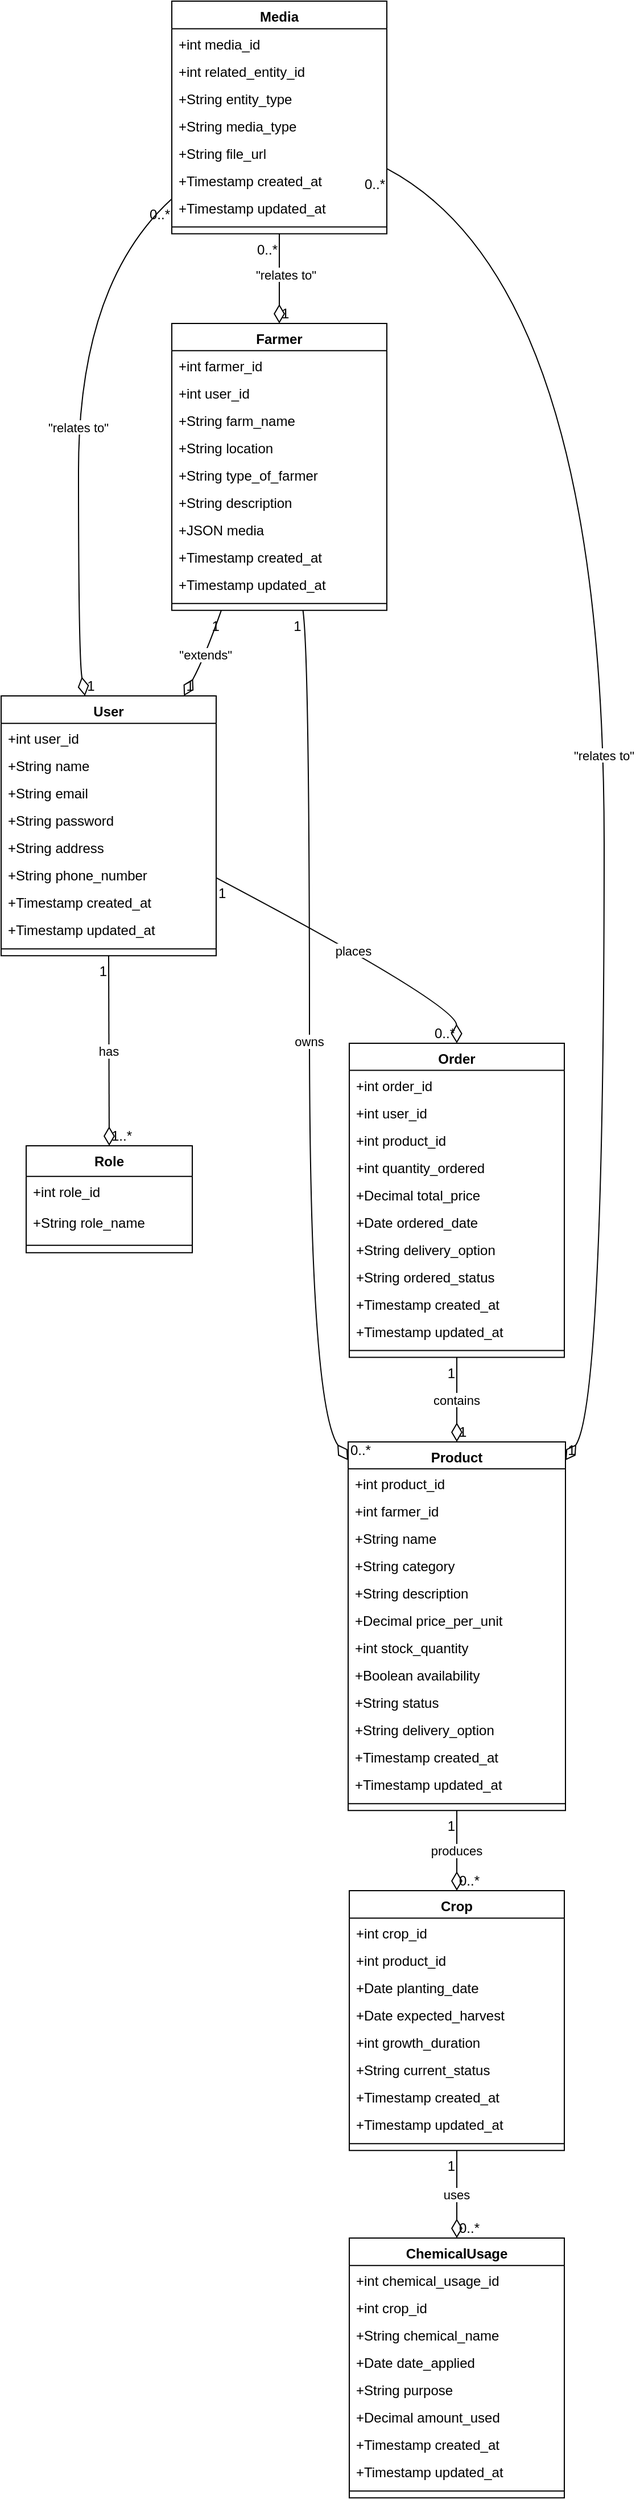 <mxfile version="24.8.0">
  <diagram name="Page-1" id="ghGs1HB1qicQgcvRpp9M">
    <mxGraphModel dx="1500" dy="796" grid="1" gridSize="10" guides="1" tooltips="1" connect="1" arrows="1" fold="1" page="1" pageScale="1" pageWidth="850" pageHeight="1100" math="0" shadow="0">
      <root>
        <mxCell id="0" />
        <mxCell id="1" parent="0" />
        <mxCell id="zw1SAavDIwvE712rOxfx-1" value="User" style="swimlane;fontStyle=1;align=center;verticalAlign=top;childLayout=stackLayout;horizontal=1;startSize=24.063;horizontalStack=0;resizeParent=1;resizeParentMax=0;resizeLast=0;collapsible=0;marginBottom=0;" vertex="1" parent="1">
          <mxGeometry x="20" y="630" width="189" height="228.063" as="geometry" />
        </mxCell>
        <mxCell id="zw1SAavDIwvE712rOxfx-2" value="+int user_id" style="text;strokeColor=none;fillColor=none;align=left;verticalAlign=top;spacingLeft=4;spacingRight=4;overflow=hidden;rotatable=0;points=[[0,0.5],[1,0.5]];portConstraint=eastwest;" vertex="1" parent="zw1SAavDIwvE712rOxfx-1">
          <mxGeometry y="24.063" width="189" height="24" as="geometry" />
        </mxCell>
        <mxCell id="zw1SAavDIwvE712rOxfx-3" value="+String name" style="text;strokeColor=none;fillColor=none;align=left;verticalAlign=top;spacingLeft=4;spacingRight=4;overflow=hidden;rotatable=0;points=[[0,0.5],[1,0.5]];portConstraint=eastwest;" vertex="1" parent="zw1SAavDIwvE712rOxfx-1">
          <mxGeometry y="48.063" width="189" height="24" as="geometry" />
        </mxCell>
        <mxCell id="zw1SAavDIwvE712rOxfx-4" value="+String email" style="text;strokeColor=none;fillColor=none;align=left;verticalAlign=top;spacingLeft=4;spacingRight=4;overflow=hidden;rotatable=0;points=[[0,0.5],[1,0.5]];portConstraint=eastwest;" vertex="1" parent="zw1SAavDIwvE712rOxfx-1">
          <mxGeometry y="72.063" width="189" height="24" as="geometry" />
        </mxCell>
        <mxCell id="zw1SAavDIwvE712rOxfx-5" value="+String password" style="text;strokeColor=none;fillColor=none;align=left;verticalAlign=top;spacingLeft=4;spacingRight=4;overflow=hidden;rotatable=0;points=[[0,0.5],[1,0.5]];portConstraint=eastwest;" vertex="1" parent="zw1SAavDIwvE712rOxfx-1">
          <mxGeometry y="96.063" width="189" height="24" as="geometry" />
        </mxCell>
        <mxCell id="zw1SAavDIwvE712rOxfx-6" value="+String address" style="text;strokeColor=none;fillColor=none;align=left;verticalAlign=top;spacingLeft=4;spacingRight=4;overflow=hidden;rotatable=0;points=[[0,0.5],[1,0.5]];portConstraint=eastwest;" vertex="1" parent="zw1SAavDIwvE712rOxfx-1">
          <mxGeometry y="120.063" width="189" height="24" as="geometry" />
        </mxCell>
        <mxCell id="zw1SAavDIwvE712rOxfx-7" value="+String phone_number" style="text;strokeColor=none;fillColor=none;align=left;verticalAlign=top;spacingLeft=4;spacingRight=4;overflow=hidden;rotatable=0;points=[[0,0.5],[1,0.5]];portConstraint=eastwest;" vertex="1" parent="zw1SAavDIwvE712rOxfx-1">
          <mxGeometry y="144.063" width="189" height="24" as="geometry" />
        </mxCell>
        <mxCell id="zw1SAavDIwvE712rOxfx-8" value="+Timestamp created_at" style="text;strokeColor=none;fillColor=none;align=left;verticalAlign=top;spacingLeft=4;spacingRight=4;overflow=hidden;rotatable=0;points=[[0,0.5],[1,0.5]];portConstraint=eastwest;" vertex="1" parent="zw1SAavDIwvE712rOxfx-1">
          <mxGeometry y="168.063" width="189" height="24" as="geometry" />
        </mxCell>
        <mxCell id="zw1SAavDIwvE712rOxfx-9" value="+Timestamp updated_at" style="text;strokeColor=none;fillColor=none;align=left;verticalAlign=top;spacingLeft=4;spacingRight=4;overflow=hidden;rotatable=0;points=[[0,0.5],[1,0.5]];portConstraint=eastwest;" vertex="1" parent="zw1SAavDIwvE712rOxfx-1">
          <mxGeometry y="192.063" width="189" height="24" as="geometry" />
        </mxCell>
        <mxCell id="zw1SAavDIwvE712rOxfx-10" style="line;strokeWidth=1;fillColor=none;align=left;verticalAlign=middle;spacingTop=-1;spacingLeft=3;spacingRight=3;rotatable=0;labelPosition=right;points=[];portConstraint=eastwest;strokeColor=inherit;" vertex="1" parent="zw1SAavDIwvE712rOxfx-1">
          <mxGeometry y="216.063" width="189" height="12" as="geometry" />
        </mxCell>
        <mxCell id="zw1SAavDIwvE712rOxfx-11" value="Role" style="swimlane;fontStyle=1;align=center;verticalAlign=top;childLayout=stackLayout;horizontal=1;startSize=26.914;horizontalStack=0;resizeParent=1;resizeParentMax=0;resizeLast=0;collapsible=0;marginBottom=0;" vertex="1" parent="1">
          <mxGeometry x="42" y="1025" width="146" height="93.914" as="geometry" />
        </mxCell>
        <mxCell id="zw1SAavDIwvE712rOxfx-12" value="+int role_id" style="text;strokeColor=none;fillColor=none;align=left;verticalAlign=top;spacingLeft=4;spacingRight=4;overflow=hidden;rotatable=0;points=[[0,0.5],[1,0.5]];portConstraint=eastwest;" vertex="1" parent="zw1SAavDIwvE712rOxfx-11">
          <mxGeometry y="26.914" width="146" height="27" as="geometry" />
        </mxCell>
        <mxCell id="zw1SAavDIwvE712rOxfx-13" value="+String role_name" style="text;strokeColor=none;fillColor=none;align=left;verticalAlign=top;spacingLeft=4;spacingRight=4;overflow=hidden;rotatable=0;points=[[0,0.5],[1,0.5]];portConstraint=eastwest;" vertex="1" parent="zw1SAavDIwvE712rOxfx-11">
          <mxGeometry y="53.914" width="146" height="27" as="geometry" />
        </mxCell>
        <mxCell id="zw1SAavDIwvE712rOxfx-14" style="line;strokeWidth=1;fillColor=none;align=left;verticalAlign=middle;spacingTop=-1;spacingLeft=3;spacingRight=3;rotatable=0;labelPosition=right;points=[];portConstraint=eastwest;strokeColor=inherit;" vertex="1" parent="zw1SAavDIwvE712rOxfx-11">
          <mxGeometry y="80.914" width="146" height="13" as="geometry" />
        </mxCell>
        <mxCell id="zw1SAavDIwvE712rOxfx-15" value="Farmer" style="swimlane;fontStyle=1;align=center;verticalAlign=top;childLayout=stackLayout;horizontal=1;startSize=23.905;horizontalStack=0;resizeParent=1;resizeParentMax=0;resizeLast=0;collapsible=0;marginBottom=0;" vertex="1" parent="1">
          <mxGeometry x="170" y="303" width="189" height="251.905" as="geometry" />
        </mxCell>
        <mxCell id="zw1SAavDIwvE712rOxfx-16" value="+int farmer_id" style="text;strokeColor=none;fillColor=none;align=left;verticalAlign=top;spacingLeft=4;spacingRight=4;overflow=hidden;rotatable=0;points=[[0,0.5],[1,0.5]];portConstraint=eastwest;" vertex="1" parent="zw1SAavDIwvE712rOxfx-15">
          <mxGeometry y="23.905" width="189" height="24" as="geometry" />
        </mxCell>
        <mxCell id="zw1SAavDIwvE712rOxfx-17" value="+int user_id" style="text;strokeColor=none;fillColor=none;align=left;verticalAlign=top;spacingLeft=4;spacingRight=4;overflow=hidden;rotatable=0;points=[[0,0.5],[1,0.5]];portConstraint=eastwest;" vertex="1" parent="zw1SAavDIwvE712rOxfx-15">
          <mxGeometry y="47.905" width="189" height="24" as="geometry" />
        </mxCell>
        <mxCell id="zw1SAavDIwvE712rOxfx-18" value="+String farm_name" style="text;strokeColor=none;fillColor=none;align=left;verticalAlign=top;spacingLeft=4;spacingRight=4;overflow=hidden;rotatable=0;points=[[0,0.5],[1,0.5]];portConstraint=eastwest;" vertex="1" parent="zw1SAavDIwvE712rOxfx-15">
          <mxGeometry y="71.905" width="189" height="24" as="geometry" />
        </mxCell>
        <mxCell id="zw1SAavDIwvE712rOxfx-19" value="+String location" style="text;strokeColor=none;fillColor=none;align=left;verticalAlign=top;spacingLeft=4;spacingRight=4;overflow=hidden;rotatable=0;points=[[0,0.5],[1,0.5]];portConstraint=eastwest;" vertex="1" parent="zw1SAavDIwvE712rOxfx-15">
          <mxGeometry y="95.905" width="189" height="24" as="geometry" />
        </mxCell>
        <mxCell id="zw1SAavDIwvE712rOxfx-20" value="+String type_of_farmer" style="text;strokeColor=none;fillColor=none;align=left;verticalAlign=top;spacingLeft=4;spacingRight=4;overflow=hidden;rotatable=0;points=[[0,0.5],[1,0.5]];portConstraint=eastwest;" vertex="1" parent="zw1SAavDIwvE712rOxfx-15">
          <mxGeometry y="119.905" width="189" height="24" as="geometry" />
        </mxCell>
        <mxCell id="zw1SAavDIwvE712rOxfx-21" value="+String description" style="text;strokeColor=none;fillColor=none;align=left;verticalAlign=top;spacingLeft=4;spacingRight=4;overflow=hidden;rotatable=0;points=[[0,0.5],[1,0.5]];portConstraint=eastwest;" vertex="1" parent="zw1SAavDIwvE712rOxfx-15">
          <mxGeometry y="143.905" width="189" height="24" as="geometry" />
        </mxCell>
        <mxCell id="zw1SAavDIwvE712rOxfx-22" value="+JSON media" style="text;strokeColor=none;fillColor=none;align=left;verticalAlign=top;spacingLeft=4;spacingRight=4;overflow=hidden;rotatable=0;points=[[0,0.5],[1,0.5]];portConstraint=eastwest;" vertex="1" parent="zw1SAavDIwvE712rOxfx-15">
          <mxGeometry y="167.905" width="189" height="24" as="geometry" />
        </mxCell>
        <mxCell id="zw1SAavDIwvE712rOxfx-23" value="+Timestamp created_at" style="text;strokeColor=none;fillColor=none;align=left;verticalAlign=top;spacingLeft=4;spacingRight=4;overflow=hidden;rotatable=0;points=[[0,0.5],[1,0.5]];portConstraint=eastwest;" vertex="1" parent="zw1SAavDIwvE712rOxfx-15">
          <mxGeometry y="191.905" width="189" height="24" as="geometry" />
        </mxCell>
        <mxCell id="zw1SAavDIwvE712rOxfx-24" value="+Timestamp updated_at" style="text;strokeColor=none;fillColor=none;align=left;verticalAlign=top;spacingLeft=4;spacingRight=4;overflow=hidden;rotatable=0;points=[[0,0.5],[1,0.5]];portConstraint=eastwest;" vertex="1" parent="zw1SAavDIwvE712rOxfx-15">
          <mxGeometry y="215.905" width="189" height="24" as="geometry" />
        </mxCell>
        <mxCell id="zw1SAavDIwvE712rOxfx-25" style="line;strokeWidth=1;fillColor=none;align=left;verticalAlign=middle;spacingTop=-1;spacingLeft=3;spacingRight=3;rotatable=0;labelPosition=right;points=[];portConstraint=eastwest;strokeColor=inherit;" vertex="1" parent="zw1SAavDIwvE712rOxfx-15">
          <mxGeometry y="239.905" width="189" height="12" as="geometry" />
        </mxCell>
        <mxCell id="zw1SAavDIwvE712rOxfx-26" value="Product" style="swimlane;fontStyle=1;align=center;verticalAlign=top;childLayout=stackLayout;horizontal=1;startSize=23.57;horizontalStack=0;resizeParent=1;resizeParentMax=0;resizeLast=0;collapsible=0;marginBottom=0;" vertex="1" parent="1">
          <mxGeometry x="325" y="1285" width="191" height="323.57" as="geometry" />
        </mxCell>
        <mxCell id="zw1SAavDIwvE712rOxfx-27" value="+int product_id" style="text;strokeColor=none;fillColor=none;align=left;verticalAlign=top;spacingLeft=4;spacingRight=4;overflow=hidden;rotatable=0;points=[[0,0.5],[1,0.5]];portConstraint=eastwest;" vertex="1" parent="zw1SAavDIwvE712rOxfx-26">
          <mxGeometry y="23.57" width="191" height="24" as="geometry" />
        </mxCell>
        <mxCell id="zw1SAavDIwvE712rOxfx-28" value="+int farmer_id" style="text;strokeColor=none;fillColor=none;align=left;verticalAlign=top;spacingLeft=4;spacingRight=4;overflow=hidden;rotatable=0;points=[[0,0.5],[1,0.5]];portConstraint=eastwest;" vertex="1" parent="zw1SAavDIwvE712rOxfx-26">
          <mxGeometry y="47.57" width="191" height="24" as="geometry" />
        </mxCell>
        <mxCell id="zw1SAavDIwvE712rOxfx-29" value="+String name" style="text;strokeColor=none;fillColor=none;align=left;verticalAlign=top;spacingLeft=4;spacingRight=4;overflow=hidden;rotatable=0;points=[[0,0.5],[1,0.5]];portConstraint=eastwest;" vertex="1" parent="zw1SAavDIwvE712rOxfx-26">
          <mxGeometry y="71.57" width="191" height="24" as="geometry" />
        </mxCell>
        <mxCell id="zw1SAavDIwvE712rOxfx-30" value="+String category" style="text;strokeColor=none;fillColor=none;align=left;verticalAlign=top;spacingLeft=4;spacingRight=4;overflow=hidden;rotatable=0;points=[[0,0.5],[1,0.5]];portConstraint=eastwest;" vertex="1" parent="zw1SAavDIwvE712rOxfx-26">
          <mxGeometry y="95.57" width="191" height="24" as="geometry" />
        </mxCell>
        <mxCell id="zw1SAavDIwvE712rOxfx-31" value="+String description" style="text;strokeColor=none;fillColor=none;align=left;verticalAlign=top;spacingLeft=4;spacingRight=4;overflow=hidden;rotatable=0;points=[[0,0.5],[1,0.5]];portConstraint=eastwest;" vertex="1" parent="zw1SAavDIwvE712rOxfx-26">
          <mxGeometry y="119.57" width="191" height="24" as="geometry" />
        </mxCell>
        <mxCell id="zw1SAavDIwvE712rOxfx-32" value="+Decimal price_per_unit" style="text;strokeColor=none;fillColor=none;align=left;verticalAlign=top;spacingLeft=4;spacingRight=4;overflow=hidden;rotatable=0;points=[[0,0.5],[1,0.5]];portConstraint=eastwest;" vertex="1" parent="zw1SAavDIwvE712rOxfx-26">
          <mxGeometry y="143.57" width="191" height="24" as="geometry" />
        </mxCell>
        <mxCell id="zw1SAavDIwvE712rOxfx-33" value="+int stock_quantity" style="text;strokeColor=none;fillColor=none;align=left;verticalAlign=top;spacingLeft=4;spacingRight=4;overflow=hidden;rotatable=0;points=[[0,0.5],[1,0.5]];portConstraint=eastwest;" vertex="1" parent="zw1SAavDIwvE712rOxfx-26">
          <mxGeometry y="167.57" width="191" height="24" as="geometry" />
        </mxCell>
        <mxCell id="zw1SAavDIwvE712rOxfx-34" value="+Boolean availability" style="text;strokeColor=none;fillColor=none;align=left;verticalAlign=top;spacingLeft=4;spacingRight=4;overflow=hidden;rotatable=0;points=[[0,0.5],[1,0.5]];portConstraint=eastwest;" vertex="1" parent="zw1SAavDIwvE712rOxfx-26">
          <mxGeometry y="191.57" width="191" height="24" as="geometry" />
        </mxCell>
        <mxCell id="zw1SAavDIwvE712rOxfx-35" value="+String status" style="text;strokeColor=none;fillColor=none;align=left;verticalAlign=top;spacingLeft=4;spacingRight=4;overflow=hidden;rotatable=0;points=[[0,0.5],[1,0.5]];portConstraint=eastwest;" vertex="1" parent="zw1SAavDIwvE712rOxfx-26">
          <mxGeometry y="215.57" width="191" height="24" as="geometry" />
        </mxCell>
        <mxCell id="zw1SAavDIwvE712rOxfx-36" value="+String delivery_option" style="text;strokeColor=none;fillColor=none;align=left;verticalAlign=top;spacingLeft=4;spacingRight=4;overflow=hidden;rotatable=0;points=[[0,0.5],[1,0.5]];portConstraint=eastwest;" vertex="1" parent="zw1SAavDIwvE712rOxfx-26">
          <mxGeometry y="239.57" width="191" height="24" as="geometry" />
        </mxCell>
        <mxCell id="zw1SAavDIwvE712rOxfx-37" value="+Timestamp created_at" style="text;strokeColor=none;fillColor=none;align=left;verticalAlign=top;spacingLeft=4;spacingRight=4;overflow=hidden;rotatable=0;points=[[0,0.5],[1,0.5]];portConstraint=eastwest;" vertex="1" parent="zw1SAavDIwvE712rOxfx-26">
          <mxGeometry y="263.57" width="191" height="24" as="geometry" />
        </mxCell>
        <mxCell id="zw1SAavDIwvE712rOxfx-38" value="+Timestamp updated_at" style="text;strokeColor=none;fillColor=none;align=left;verticalAlign=top;spacingLeft=4;spacingRight=4;overflow=hidden;rotatable=0;points=[[0,0.5],[1,0.5]];portConstraint=eastwest;" vertex="1" parent="zw1SAavDIwvE712rOxfx-26">
          <mxGeometry y="287.57" width="191" height="24" as="geometry" />
        </mxCell>
        <mxCell id="zw1SAavDIwvE712rOxfx-39" style="line;strokeWidth=1;fillColor=none;align=left;verticalAlign=middle;spacingTop=-1;spacingLeft=3;spacingRight=3;rotatable=0;labelPosition=right;points=[];portConstraint=eastwest;strokeColor=inherit;" vertex="1" parent="zw1SAavDIwvE712rOxfx-26">
          <mxGeometry y="311.57" width="191" height="12" as="geometry" />
        </mxCell>
        <mxCell id="zw1SAavDIwvE712rOxfx-40" value="Crop" style="swimlane;fontStyle=1;align=center;verticalAlign=top;childLayout=stackLayout;horizontal=1;startSize=24.063;horizontalStack=0;resizeParent=1;resizeParentMax=0;resizeLast=0;collapsible=0;marginBottom=0;" vertex="1" parent="1">
          <mxGeometry x="326" y="1679" width="189" height="228.063" as="geometry" />
        </mxCell>
        <mxCell id="zw1SAavDIwvE712rOxfx-41" value="+int crop_id" style="text;strokeColor=none;fillColor=none;align=left;verticalAlign=top;spacingLeft=4;spacingRight=4;overflow=hidden;rotatable=0;points=[[0,0.5],[1,0.5]];portConstraint=eastwest;" vertex="1" parent="zw1SAavDIwvE712rOxfx-40">
          <mxGeometry y="24.063" width="189" height="24" as="geometry" />
        </mxCell>
        <mxCell id="zw1SAavDIwvE712rOxfx-42" value="+int product_id" style="text;strokeColor=none;fillColor=none;align=left;verticalAlign=top;spacingLeft=4;spacingRight=4;overflow=hidden;rotatable=0;points=[[0,0.5],[1,0.5]];portConstraint=eastwest;" vertex="1" parent="zw1SAavDIwvE712rOxfx-40">
          <mxGeometry y="48.063" width="189" height="24" as="geometry" />
        </mxCell>
        <mxCell id="zw1SAavDIwvE712rOxfx-43" value="+Date planting_date" style="text;strokeColor=none;fillColor=none;align=left;verticalAlign=top;spacingLeft=4;spacingRight=4;overflow=hidden;rotatable=0;points=[[0,0.5],[1,0.5]];portConstraint=eastwest;" vertex="1" parent="zw1SAavDIwvE712rOxfx-40">
          <mxGeometry y="72.063" width="189" height="24" as="geometry" />
        </mxCell>
        <mxCell id="zw1SAavDIwvE712rOxfx-44" value="+Date expected_harvest" style="text;strokeColor=none;fillColor=none;align=left;verticalAlign=top;spacingLeft=4;spacingRight=4;overflow=hidden;rotatable=0;points=[[0,0.5],[1,0.5]];portConstraint=eastwest;" vertex="1" parent="zw1SAavDIwvE712rOxfx-40">
          <mxGeometry y="96.063" width="189" height="24" as="geometry" />
        </mxCell>
        <mxCell id="zw1SAavDIwvE712rOxfx-45" value="+int growth_duration" style="text;strokeColor=none;fillColor=none;align=left;verticalAlign=top;spacingLeft=4;spacingRight=4;overflow=hidden;rotatable=0;points=[[0,0.5],[1,0.5]];portConstraint=eastwest;" vertex="1" parent="zw1SAavDIwvE712rOxfx-40">
          <mxGeometry y="120.063" width="189" height="24" as="geometry" />
        </mxCell>
        <mxCell id="zw1SAavDIwvE712rOxfx-46" value="+String current_status" style="text;strokeColor=none;fillColor=none;align=left;verticalAlign=top;spacingLeft=4;spacingRight=4;overflow=hidden;rotatable=0;points=[[0,0.5],[1,0.5]];portConstraint=eastwest;" vertex="1" parent="zw1SAavDIwvE712rOxfx-40">
          <mxGeometry y="144.063" width="189" height="24" as="geometry" />
        </mxCell>
        <mxCell id="zw1SAavDIwvE712rOxfx-47" value="+Timestamp created_at" style="text;strokeColor=none;fillColor=none;align=left;verticalAlign=top;spacingLeft=4;spacingRight=4;overflow=hidden;rotatable=0;points=[[0,0.5],[1,0.5]];portConstraint=eastwest;" vertex="1" parent="zw1SAavDIwvE712rOxfx-40">
          <mxGeometry y="168.063" width="189" height="24" as="geometry" />
        </mxCell>
        <mxCell id="zw1SAavDIwvE712rOxfx-48" value="+Timestamp updated_at" style="text;strokeColor=none;fillColor=none;align=left;verticalAlign=top;spacingLeft=4;spacingRight=4;overflow=hidden;rotatable=0;points=[[0,0.5],[1,0.5]];portConstraint=eastwest;" vertex="1" parent="zw1SAavDIwvE712rOxfx-40">
          <mxGeometry y="192.063" width="189" height="24" as="geometry" />
        </mxCell>
        <mxCell id="zw1SAavDIwvE712rOxfx-49" style="line;strokeWidth=1;fillColor=none;align=left;verticalAlign=middle;spacingTop=-1;spacingLeft=3;spacingRight=3;rotatable=0;labelPosition=right;points=[];portConstraint=eastwest;strokeColor=inherit;" vertex="1" parent="zw1SAavDIwvE712rOxfx-40">
          <mxGeometry y="216.063" width="189" height="12" as="geometry" />
        </mxCell>
        <mxCell id="zw1SAavDIwvE712rOxfx-50" value="ChemicalUsage" style="swimlane;fontStyle=1;align=center;verticalAlign=top;childLayout=stackLayout;horizontal=1;startSize=24.063;horizontalStack=0;resizeParent=1;resizeParentMax=0;resizeLast=0;collapsible=0;marginBottom=0;" vertex="1" parent="1">
          <mxGeometry x="326" y="1984" width="189" height="228.063" as="geometry" />
        </mxCell>
        <mxCell id="zw1SAavDIwvE712rOxfx-51" value="+int chemical_usage_id" style="text;strokeColor=none;fillColor=none;align=left;verticalAlign=top;spacingLeft=4;spacingRight=4;overflow=hidden;rotatable=0;points=[[0,0.5],[1,0.5]];portConstraint=eastwest;" vertex="1" parent="zw1SAavDIwvE712rOxfx-50">
          <mxGeometry y="24.063" width="189" height="24" as="geometry" />
        </mxCell>
        <mxCell id="zw1SAavDIwvE712rOxfx-52" value="+int crop_id" style="text;strokeColor=none;fillColor=none;align=left;verticalAlign=top;spacingLeft=4;spacingRight=4;overflow=hidden;rotatable=0;points=[[0,0.5],[1,0.5]];portConstraint=eastwest;" vertex="1" parent="zw1SAavDIwvE712rOxfx-50">
          <mxGeometry y="48.063" width="189" height="24" as="geometry" />
        </mxCell>
        <mxCell id="zw1SAavDIwvE712rOxfx-53" value="+String chemical_name" style="text;strokeColor=none;fillColor=none;align=left;verticalAlign=top;spacingLeft=4;spacingRight=4;overflow=hidden;rotatable=0;points=[[0,0.5],[1,0.5]];portConstraint=eastwest;" vertex="1" parent="zw1SAavDIwvE712rOxfx-50">
          <mxGeometry y="72.063" width="189" height="24" as="geometry" />
        </mxCell>
        <mxCell id="zw1SAavDIwvE712rOxfx-54" value="+Date date_applied" style="text;strokeColor=none;fillColor=none;align=left;verticalAlign=top;spacingLeft=4;spacingRight=4;overflow=hidden;rotatable=0;points=[[0,0.5],[1,0.5]];portConstraint=eastwest;" vertex="1" parent="zw1SAavDIwvE712rOxfx-50">
          <mxGeometry y="96.063" width="189" height="24" as="geometry" />
        </mxCell>
        <mxCell id="zw1SAavDIwvE712rOxfx-55" value="+String purpose" style="text;strokeColor=none;fillColor=none;align=left;verticalAlign=top;spacingLeft=4;spacingRight=4;overflow=hidden;rotatable=0;points=[[0,0.5],[1,0.5]];portConstraint=eastwest;" vertex="1" parent="zw1SAavDIwvE712rOxfx-50">
          <mxGeometry y="120.063" width="189" height="24" as="geometry" />
        </mxCell>
        <mxCell id="zw1SAavDIwvE712rOxfx-56" value="+Decimal amount_used" style="text;strokeColor=none;fillColor=none;align=left;verticalAlign=top;spacingLeft=4;spacingRight=4;overflow=hidden;rotatable=0;points=[[0,0.5],[1,0.5]];portConstraint=eastwest;" vertex="1" parent="zw1SAavDIwvE712rOxfx-50">
          <mxGeometry y="144.063" width="189" height="24" as="geometry" />
        </mxCell>
        <mxCell id="zw1SAavDIwvE712rOxfx-57" value="+Timestamp created_at" style="text;strokeColor=none;fillColor=none;align=left;verticalAlign=top;spacingLeft=4;spacingRight=4;overflow=hidden;rotatable=0;points=[[0,0.5],[1,0.5]];portConstraint=eastwest;" vertex="1" parent="zw1SAavDIwvE712rOxfx-50">
          <mxGeometry y="168.063" width="189" height="24" as="geometry" />
        </mxCell>
        <mxCell id="zw1SAavDIwvE712rOxfx-58" value="+Timestamp updated_at" style="text;strokeColor=none;fillColor=none;align=left;verticalAlign=top;spacingLeft=4;spacingRight=4;overflow=hidden;rotatable=0;points=[[0,0.5],[1,0.5]];portConstraint=eastwest;" vertex="1" parent="zw1SAavDIwvE712rOxfx-50">
          <mxGeometry y="192.063" width="189" height="24" as="geometry" />
        </mxCell>
        <mxCell id="zw1SAavDIwvE712rOxfx-59" style="line;strokeWidth=1;fillColor=none;align=left;verticalAlign=middle;spacingTop=-1;spacingLeft=3;spacingRight=3;rotatable=0;labelPosition=right;points=[];portConstraint=eastwest;strokeColor=inherit;" vertex="1" parent="zw1SAavDIwvE712rOxfx-50">
          <mxGeometry y="216.063" width="189" height="12" as="geometry" />
        </mxCell>
        <mxCell id="zw1SAavDIwvE712rOxfx-60" value="Order" style="swimlane;fontStyle=1;align=center;verticalAlign=top;childLayout=stackLayout;horizontal=1;startSize=23.774;horizontalStack=0;resizeParent=1;resizeParentMax=0;resizeLast=0;collapsible=0;marginBottom=0;" vertex="1" parent="1">
          <mxGeometry x="326" y="935" width="189" height="275.774" as="geometry" />
        </mxCell>
        <mxCell id="zw1SAavDIwvE712rOxfx-61" value="+int order_id" style="text;strokeColor=none;fillColor=none;align=left;verticalAlign=top;spacingLeft=4;spacingRight=4;overflow=hidden;rotatable=0;points=[[0,0.5],[1,0.5]];portConstraint=eastwest;" vertex="1" parent="zw1SAavDIwvE712rOxfx-60">
          <mxGeometry y="23.774" width="189" height="24" as="geometry" />
        </mxCell>
        <mxCell id="zw1SAavDIwvE712rOxfx-62" value="+int user_id" style="text;strokeColor=none;fillColor=none;align=left;verticalAlign=top;spacingLeft=4;spacingRight=4;overflow=hidden;rotatable=0;points=[[0,0.5],[1,0.5]];portConstraint=eastwest;" vertex="1" parent="zw1SAavDIwvE712rOxfx-60">
          <mxGeometry y="47.774" width="189" height="24" as="geometry" />
        </mxCell>
        <mxCell id="zw1SAavDIwvE712rOxfx-63" value="+int product_id" style="text;strokeColor=none;fillColor=none;align=left;verticalAlign=top;spacingLeft=4;spacingRight=4;overflow=hidden;rotatable=0;points=[[0,0.5],[1,0.5]];portConstraint=eastwest;" vertex="1" parent="zw1SAavDIwvE712rOxfx-60">
          <mxGeometry y="71.774" width="189" height="24" as="geometry" />
        </mxCell>
        <mxCell id="zw1SAavDIwvE712rOxfx-64" value="+int quantity_ordered" style="text;strokeColor=none;fillColor=none;align=left;verticalAlign=top;spacingLeft=4;spacingRight=4;overflow=hidden;rotatable=0;points=[[0,0.5],[1,0.5]];portConstraint=eastwest;" vertex="1" parent="zw1SAavDIwvE712rOxfx-60">
          <mxGeometry y="95.774" width="189" height="24" as="geometry" />
        </mxCell>
        <mxCell id="zw1SAavDIwvE712rOxfx-65" value="+Decimal total_price" style="text;strokeColor=none;fillColor=none;align=left;verticalAlign=top;spacingLeft=4;spacingRight=4;overflow=hidden;rotatable=0;points=[[0,0.5],[1,0.5]];portConstraint=eastwest;" vertex="1" parent="zw1SAavDIwvE712rOxfx-60">
          <mxGeometry y="119.774" width="189" height="24" as="geometry" />
        </mxCell>
        <mxCell id="zw1SAavDIwvE712rOxfx-66" value="+Date ordered_date" style="text;strokeColor=none;fillColor=none;align=left;verticalAlign=top;spacingLeft=4;spacingRight=4;overflow=hidden;rotatable=0;points=[[0,0.5],[1,0.5]];portConstraint=eastwest;" vertex="1" parent="zw1SAavDIwvE712rOxfx-60">
          <mxGeometry y="143.774" width="189" height="24" as="geometry" />
        </mxCell>
        <mxCell id="zw1SAavDIwvE712rOxfx-67" value="+String delivery_option" style="text;strokeColor=none;fillColor=none;align=left;verticalAlign=top;spacingLeft=4;spacingRight=4;overflow=hidden;rotatable=0;points=[[0,0.5],[1,0.5]];portConstraint=eastwest;" vertex="1" parent="zw1SAavDIwvE712rOxfx-60">
          <mxGeometry y="167.774" width="189" height="24" as="geometry" />
        </mxCell>
        <mxCell id="zw1SAavDIwvE712rOxfx-68" value="+String ordered_status" style="text;strokeColor=none;fillColor=none;align=left;verticalAlign=top;spacingLeft=4;spacingRight=4;overflow=hidden;rotatable=0;points=[[0,0.5],[1,0.5]];portConstraint=eastwest;" vertex="1" parent="zw1SAavDIwvE712rOxfx-60">
          <mxGeometry y="191.774" width="189" height="24" as="geometry" />
        </mxCell>
        <mxCell id="zw1SAavDIwvE712rOxfx-69" value="+Timestamp created_at" style="text;strokeColor=none;fillColor=none;align=left;verticalAlign=top;spacingLeft=4;spacingRight=4;overflow=hidden;rotatable=0;points=[[0,0.5],[1,0.5]];portConstraint=eastwest;" vertex="1" parent="zw1SAavDIwvE712rOxfx-60">
          <mxGeometry y="215.774" width="189" height="24" as="geometry" />
        </mxCell>
        <mxCell id="zw1SAavDIwvE712rOxfx-70" value="+Timestamp updated_at" style="text;strokeColor=none;fillColor=none;align=left;verticalAlign=top;spacingLeft=4;spacingRight=4;overflow=hidden;rotatable=0;points=[[0,0.5],[1,0.5]];portConstraint=eastwest;" vertex="1" parent="zw1SAavDIwvE712rOxfx-60">
          <mxGeometry y="239.774" width="189" height="24" as="geometry" />
        </mxCell>
        <mxCell id="zw1SAavDIwvE712rOxfx-71" style="line;strokeWidth=1;fillColor=none;align=left;verticalAlign=middle;spacingTop=-1;spacingLeft=3;spacingRight=3;rotatable=0;labelPosition=right;points=[];portConstraint=eastwest;strokeColor=inherit;" vertex="1" parent="zw1SAavDIwvE712rOxfx-60">
          <mxGeometry y="263.774" width="189" height="12" as="geometry" />
        </mxCell>
        <mxCell id="zw1SAavDIwvE712rOxfx-72" value="Media" style="swimlane;fontStyle=1;align=center;verticalAlign=top;childLayout=stackLayout;horizontal=1;startSize=24.259;horizontalStack=0;resizeParent=1;resizeParentMax=0;resizeLast=0;collapsible=0;marginBottom=0;" vertex="1" parent="1">
          <mxGeometry x="170" y="20" width="189" height="204.259" as="geometry" />
        </mxCell>
        <mxCell id="zw1SAavDIwvE712rOxfx-73" value="+int media_id" style="text;strokeColor=none;fillColor=none;align=left;verticalAlign=top;spacingLeft=4;spacingRight=4;overflow=hidden;rotatable=0;points=[[0,0.5],[1,0.5]];portConstraint=eastwest;" vertex="1" parent="zw1SAavDIwvE712rOxfx-72">
          <mxGeometry y="24.259" width="189" height="24" as="geometry" />
        </mxCell>
        <mxCell id="zw1SAavDIwvE712rOxfx-74" value="+int related_entity_id" style="text;strokeColor=none;fillColor=none;align=left;verticalAlign=top;spacingLeft=4;spacingRight=4;overflow=hidden;rotatable=0;points=[[0,0.5],[1,0.5]];portConstraint=eastwest;" vertex="1" parent="zw1SAavDIwvE712rOxfx-72">
          <mxGeometry y="48.259" width="189" height="24" as="geometry" />
        </mxCell>
        <mxCell id="zw1SAavDIwvE712rOxfx-75" value="+String entity_type" style="text;strokeColor=none;fillColor=none;align=left;verticalAlign=top;spacingLeft=4;spacingRight=4;overflow=hidden;rotatable=0;points=[[0,0.5],[1,0.5]];portConstraint=eastwest;" vertex="1" parent="zw1SAavDIwvE712rOxfx-72">
          <mxGeometry y="72.259" width="189" height="24" as="geometry" />
        </mxCell>
        <mxCell id="zw1SAavDIwvE712rOxfx-76" value="+String media_type" style="text;strokeColor=none;fillColor=none;align=left;verticalAlign=top;spacingLeft=4;spacingRight=4;overflow=hidden;rotatable=0;points=[[0,0.5],[1,0.5]];portConstraint=eastwest;" vertex="1" parent="zw1SAavDIwvE712rOxfx-72">
          <mxGeometry y="96.259" width="189" height="24" as="geometry" />
        </mxCell>
        <mxCell id="zw1SAavDIwvE712rOxfx-77" value="+String file_url" style="text;strokeColor=none;fillColor=none;align=left;verticalAlign=top;spacingLeft=4;spacingRight=4;overflow=hidden;rotatable=0;points=[[0,0.5],[1,0.5]];portConstraint=eastwest;" vertex="1" parent="zw1SAavDIwvE712rOxfx-72">
          <mxGeometry y="120.259" width="189" height="24" as="geometry" />
        </mxCell>
        <mxCell id="zw1SAavDIwvE712rOxfx-78" value="+Timestamp created_at" style="text;strokeColor=none;fillColor=none;align=left;verticalAlign=top;spacingLeft=4;spacingRight=4;overflow=hidden;rotatable=0;points=[[0,0.5],[1,0.5]];portConstraint=eastwest;" vertex="1" parent="zw1SAavDIwvE712rOxfx-72">
          <mxGeometry y="144.259" width="189" height="24" as="geometry" />
        </mxCell>
        <mxCell id="zw1SAavDIwvE712rOxfx-79" value="+Timestamp updated_at" style="text;strokeColor=none;fillColor=none;align=left;verticalAlign=top;spacingLeft=4;spacingRight=4;overflow=hidden;rotatable=0;points=[[0,0.5],[1,0.5]];portConstraint=eastwest;" vertex="1" parent="zw1SAavDIwvE712rOxfx-72">
          <mxGeometry y="168.259" width="189" height="24" as="geometry" />
        </mxCell>
        <mxCell id="zw1SAavDIwvE712rOxfx-80" style="line;strokeWidth=1;fillColor=none;align=left;verticalAlign=middle;spacingTop=-1;spacingLeft=3;spacingRight=3;rotatable=0;labelPosition=right;points=[];portConstraint=eastwest;strokeColor=inherit;" vertex="1" parent="zw1SAavDIwvE712rOxfx-72">
          <mxGeometry y="192.259" width="189" height="12" as="geometry" />
        </mxCell>
        <mxCell id="zw1SAavDIwvE712rOxfx-81" value="places" style="curved=1;startArrow=none;endArrow=diamondThin;endSize=14;endFill=0;exitX=1;exitY=0.7;entryX=0.5;entryY=0;rounded=0;" edge="1" parent="1" source="zw1SAavDIwvE712rOxfx-1" target="zw1SAavDIwvE712rOxfx-60">
          <mxGeometry relative="1" as="geometry">
            <Array as="points">
              <mxPoint x="420" y="901" />
            </Array>
          </mxGeometry>
        </mxCell>
        <mxCell id="zw1SAavDIwvE712rOxfx-82" value="1" style="edgeLabel;resizable=0;labelBackgroundColor=none;fontSize=12;align=left;verticalAlign=top;" vertex="1" parent="zw1SAavDIwvE712rOxfx-81">
          <mxGeometry x="-1" relative="1" as="geometry" />
        </mxCell>
        <mxCell id="zw1SAavDIwvE712rOxfx-83" value="0..*" style="edgeLabel;resizable=0;labelBackgroundColor=none;fontSize=12;align=right;verticalAlign=bottom;" vertex="1" parent="zw1SAavDIwvE712rOxfx-81">
          <mxGeometry x="1" relative="1" as="geometry" />
        </mxCell>
        <mxCell id="zw1SAavDIwvE712rOxfx-84" value="owns" style="curved=1;startArrow=none;endArrow=diamondThin;endSize=14;endFill=0;exitX=0.61;exitY=1;entryX=0;entryY=0.05;rounded=0;" edge="1" parent="1" source="zw1SAavDIwvE712rOxfx-15" target="zw1SAavDIwvE712rOxfx-26">
          <mxGeometry relative="1" as="geometry">
            <Array as="points">
              <mxPoint x="291" y="596" />
              <mxPoint x="291" y="1251" />
            </Array>
          </mxGeometry>
        </mxCell>
        <mxCell id="zw1SAavDIwvE712rOxfx-85" value="1" style="edgeLabel;resizable=0;labelBackgroundColor=none;fontSize=12;align=right;verticalAlign=top;" vertex="1" parent="zw1SAavDIwvE712rOxfx-84">
          <mxGeometry x="-1" relative="1" as="geometry" />
        </mxCell>
        <mxCell id="zw1SAavDIwvE712rOxfx-86" value="0..*" style="edgeLabel;resizable=0;labelBackgroundColor=none;fontSize=12;align=left;verticalAlign=bottom;" vertex="1" parent="zw1SAavDIwvE712rOxfx-84">
          <mxGeometry x="1" relative="1" as="geometry" />
        </mxCell>
        <mxCell id="zw1SAavDIwvE712rOxfx-87" value="produces" style="curved=1;startArrow=none;endArrow=diamondThin;endSize=14;endFill=0;exitX=0.5;exitY=1;entryX=0.5;entryY=0;rounded=0;" edge="1" parent="1" source="zw1SAavDIwvE712rOxfx-26" target="zw1SAavDIwvE712rOxfx-40">
          <mxGeometry relative="1" as="geometry">
            <Array as="points" />
          </mxGeometry>
        </mxCell>
        <mxCell id="zw1SAavDIwvE712rOxfx-88" value="1" style="edgeLabel;resizable=0;labelBackgroundColor=none;fontSize=12;align=right;verticalAlign=top;" vertex="1" parent="zw1SAavDIwvE712rOxfx-87">
          <mxGeometry x="-1" relative="1" as="geometry" />
        </mxCell>
        <mxCell id="zw1SAavDIwvE712rOxfx-89" value="0..*" style="edgeLabel;resizable=0;labelBackgroundColor=none;fontSize=12;align=left;verticalAlign=bottom;" vertex="1" parent="zw1SAavDIwvE712rOxfx-87">
          <mxGeometry x="1" relative="1" as="geometry" />
        </mxCell>
        <mxCell id="zw1SAavDIwvE712rOxfx-90" value="uses" style="curved=1;startArrow=none;endArrow=diamondThin;endSize=14;endFill=0;exitX=0.5;exitY=1;entryX=0.5;entryY=0;rounded=0;" edge="1" parent="1" source="zw1SAavDIwvE712rOxfx-40" target="zw1SAavDIwvE712rOxfx-50">
          <mxGeometry relative="1" as="geometry">
            <Array as="points" />
          </mxGeometry>
        </mxCell>
        <mxCell id="zw1SAavDIwvE712rOxfx-91" value="1" style="edgeLabel;resizable=0;labelBackgroundColor=none;fontSize=12;align=right;verticalAlign=top;" vertex="1" parent="zw1SAavDIwvE712rOxfx-90">
          <mxGeometry x="-1" relative="1" as="geometry" />
        </mxCell>
        <mxCell id="zw1SAavDIwvE712rOxfx-92" value="0..*" style="edgeLabel;resizable=0;labelBackgroundColor=none;fontSize=12;align=left;verticalAlign=bottom;" vertex="1" parent="zw1SAavDIwvE712rOxfx-90">
          <mxGeometry x="1" relative="1" as="geometry" />
        </mxCell>
        <mxCell id="zw1SAavDIwvE712rOxfx-93" value="contains" style="curved=1;startArrow=none;endArrow=diamondThin;endSize=14;endFill=0;exitX=0.5;exitY=1;entryX=0.5;entryY=0;rounded=0;" edge="1" parent="1" source="zw1SAavDIwvE712rOxfx-60" target="zw1SAavDIwvE712rOxfx-26">
          <mxGeometry relative="1" as="geometry">
            <Array as="points" />
          </mxGeometry>
        </mxCell>
        <mxCell id="zw1SAavDIwvE712rOxfx-94" value="1" style="edgeLabel;resizable=0;labelBackgroundColor=none;fontSize=12;align=right;verticalAlign=top;" vertex="1" parent="zw1SAavDIwvE712rOxfx-93">
          <mxGeometry x="-1" relative="1" as="geometry" />
        </mxCell>
        <mxCell id="zw1SAavDIwvE712rOxfx-95" value="1" style="edgeLabel;resizable=0;labelBackgroundColor=none;fontSize=12;align=left;verticalAlign=bottom;" vertex="1" parent="zw1SAavDIwvE712rOxfx-93">
          <mxGeometry x="1" relative="1" as="geometry" />
        </mxCell>
        <mxCell id="zw1SAavDIwvE712rOxfx-96" value="&quot;relates to&quot;" style="curved=1;startArrow=none;endArrow=diamondThin;endSize=14;endFill=0;exitX=0.5;exitY=1;entryX=0.5;entryY=0;rounded=0;" edge="1" parent="1" source="zw1SAavDIwvE712rOxfx-72" target="zw1SAavDIwvE712rOxfx-15">
          <mxGeometry x="-0.092" y="6" relative="1" as="geometry">
            <Array as="points" />
            <mxPoint as="offset" />
          </mxGeometry>
        </mxCell>
        <mxCell id="zw1SAavDIwvE712rOxfx-97" value="0..*" style="edgeLabel;resizable=0;labelBackgroundColor=none;fontSize=12;align=right;verticalAlign=top;" vertex="1" parent="zw1SAavDIwvE712rOxfx-96">
          <mxGeometry x="-1" relative="1" as="geometry" />
        </mxCell>
        <mxCell id="zw1SAavDIwvE712rOxfx-98" value="1" style="edgeLabel;resizable=0;labelBackgroundColor=none;fontSize=12;align=left;verticalAlign=bottom;" vertex="1" parent="zw1SAavDIwvE712rOxfx-96">
          <mxGeometry x="1" relative="1" as="geometry" />
        </mxCell>
        <mxCell id="zw1SAavDIwvE712rOxfx-99" value="&quot;relates to&quot;" style="curved=1;startArrow=none;endArrow=diamondThin;endSize=14;endFill=0;exitX=1;exitY=0.72;entryX=1;entryY=0.05;rounded=0;" edge="1" parent="1" source="zw1SAavDIwvE712rOxfx-72" target="zw1SAavDIwvE712rOxfx-26">
          <mxGeometry relative="1" as="geometry">
            <Array as="points">
              <mxPoint x="550" y="268" />
              <mxPoint x="550" y="1251" />
            </Array>
          </mxGeometry>
        </mxCell>
        <mxCell id="zw1SAavDIwvE712rOxfx-100" value="0..*" style="edgeLabel;resizable=0;labelBackgroundColor=none;fontSize=12;align=right;verticalAlign=top;" vertex="1" parent="zw1SAavDIwvE712rOxfx-99">
          <mxGeometry x="-1" relative="1" as="geometry" />
        </mxCell>
        <mxCell id="zw1SAavDIwvE712rOxfx-101" value="1" style="edgeLabel;resizable=0;labelBackgroundColor=none;fontSize=12;align=left;verticalAlign=bottom;" vertex="1" parent="zw1SAavDIwvE712rOxfx-99">
          <mxGeometry x="1" relative="1" as="geometry" />
        </mxCell>
        <mxCell id="zw1SAavDIwvE712rOxfx-102" value="&quot;relates to&quot;" style="curved=1;startArrow=none;endArrow=diamondThin;endSize=14;endFill=0;exitX=0;exitY=0.85;entryX=0.39;entryY=0;rounded=0;" edge="1" parent="1" source="zw1SAavDIwvE712rOxfx-72" target="zw1SAavDIwvE712rOxfx-1">
          <mxGeometry relative="1" as="geometry">
            <Array as="points">
              <mxPoint x="88" y="268" />
              <mxPoint x="88" y="596" />
            </Array>
          </mxGeometry>
        </mxCell>
        <mxCell id="zw1SAavDIwvE712rOxfx-103" value="0..*" style="edgeLabel;resizable=0;labelBackgroundColor=none;fontSize=12;align=right;verticalAlign=top;" vertex="1" parent="zw1SAavDIwvE712rOxfx-102">
          <mxGeometry x="-1" relative="1" as="geometry" />
        </mxCell>
        <mxCell id="zw1SAavDIwvE712rOxfx-104" value="1" style="edgeLabel;resizable=0;labelBackgroundColor=none;fontSize=12;align=left;verticalAlign=bottom;" vertex="1" parent="zw1SAavDIwvE712rOxfx-102">
          <mxGeometry x="1" relative="1" as="geometry" />
        </mxCell>
        <mxCell id="zw1SAavDIwvE712rOxfx-105" value="has" style="curved=1;startArrow=none;endArrow=diamondThin;endSize=14;endFill=0;exitX=0.5;exitY=1;entryX=0.5;entryY=0;rounded=0;" edge="1" parent="1" source="zw1SAavDIwvE712rOxfx-1" target="zw1SAavDIwvE712rOxfx-11">
          <mxGeometry relative="1" as="geometry">
            <Array as="points" />
          </mxGeometry>
        </mxCell>
        <mxCell id="zw1SAavDIwvE712rOxfx-106" value="1" style="edgeLabel;resizable=0;labelBackgroundColor=none;fontSize=12;align=right;verticalAlign=top;" vertex="1" parent="zw1SAavDIwvE712rOxfx-105">
          <mxGeometry x="-1" relative="1" as="geometry" />
        </mxCell>
        <mxCell id="zw1SAavDIwvE712rOxfx-107" value="1..*" style="edgeLabel;resizable=0;labelBackgroundColor=none;fontSize=12;align=left;verticalAlign=bottom;" vertex="1" parent="zw1SAavDIwvE712rOxfx-105">
          <mxGeometry x="1" relative="1" as="geometry" />
        </mxCell>
        <mxCell id="zw1SAavDIwvE712rOxfx-108" value="&quot;extends&quot;" style="curved=1;startArrow=none;endArrow=diamondThin;endSize=14;endFill=0;exitX=0.23;exitY=1;entryX=0.85;entryY=0;rounded=0;" edge="1" parent="1" source="zw1SAavDIwvE712rOxfx-15" target="zw1SAavDIwvE712rOxfx-1">
          <mxGeometry relative="1" as="geometry">
            <Array as="points">
              <mxPoint x="199" y="596" />
            </Array>
          </mxGeometry>
        </mxCell>
        <mxCell id="zw1SAavDIwvE712rOxfx-109" value="1" style="edgeLabel;resizable=0;labelBackgroundColor=none;fontSize=12;align=right;verticalAlign=top;" vertex="1" parent="zw1SAavDIwvE712rOxfx-108">
          <mxGeometry x="-1" relative="1" as="geometry" />
        </mxCell>
        <mxCell id="zw1SAavDIwvE712rOxfx-110" value="1" style="edgeLabel;resizable=0;labelBackgroundColor=none;fontSize=12;align=left;verticalAlign=bottom;" vertex="1" parent="zw1SAavDIwvE712rOxfx-108">
          <mxGeometry x="1" relative="1" as="geometry" />
        </mxCell>
      </root>
    </mxGraphModel>
  </diagram>
</mxfile>
